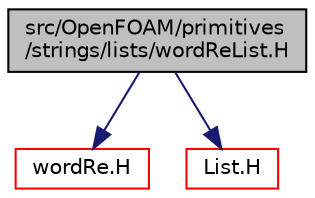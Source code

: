 digraph "src/OpenFOAM/primitives/strings/lists/wordReList.H"
{
  bgcolor="transparent";
  edge [fontname="Helvetica",fontsize="10",labelfontname="Helvetica",labelfontsize="10"];
  node [fontname="Helvetica",fontsize="10",shape=record];
  Node0 [label="src/OpenFOAM/primitives\l/strings/lists/wordReList.H",height=0.2,width=0.4,color="black", fillcolor="grey75", style="filled", fontcolor="black"];
  Node0 -> Node1 [color="midnightblue",fontsize="10",style="solid",fontname="Helvetica"];
  Node1 [label="wordRe.H",height=0.2,width=0.4,color="red",URL="$a13532.html"];
  Node0 -> Node19 [color="midnightblue",fontsize="10",style="solid",fontname="Helvetica"];
  Node19 [label="List.H",height=0.2,width=0.4,color="red",URL="$a09368.html"];
}
